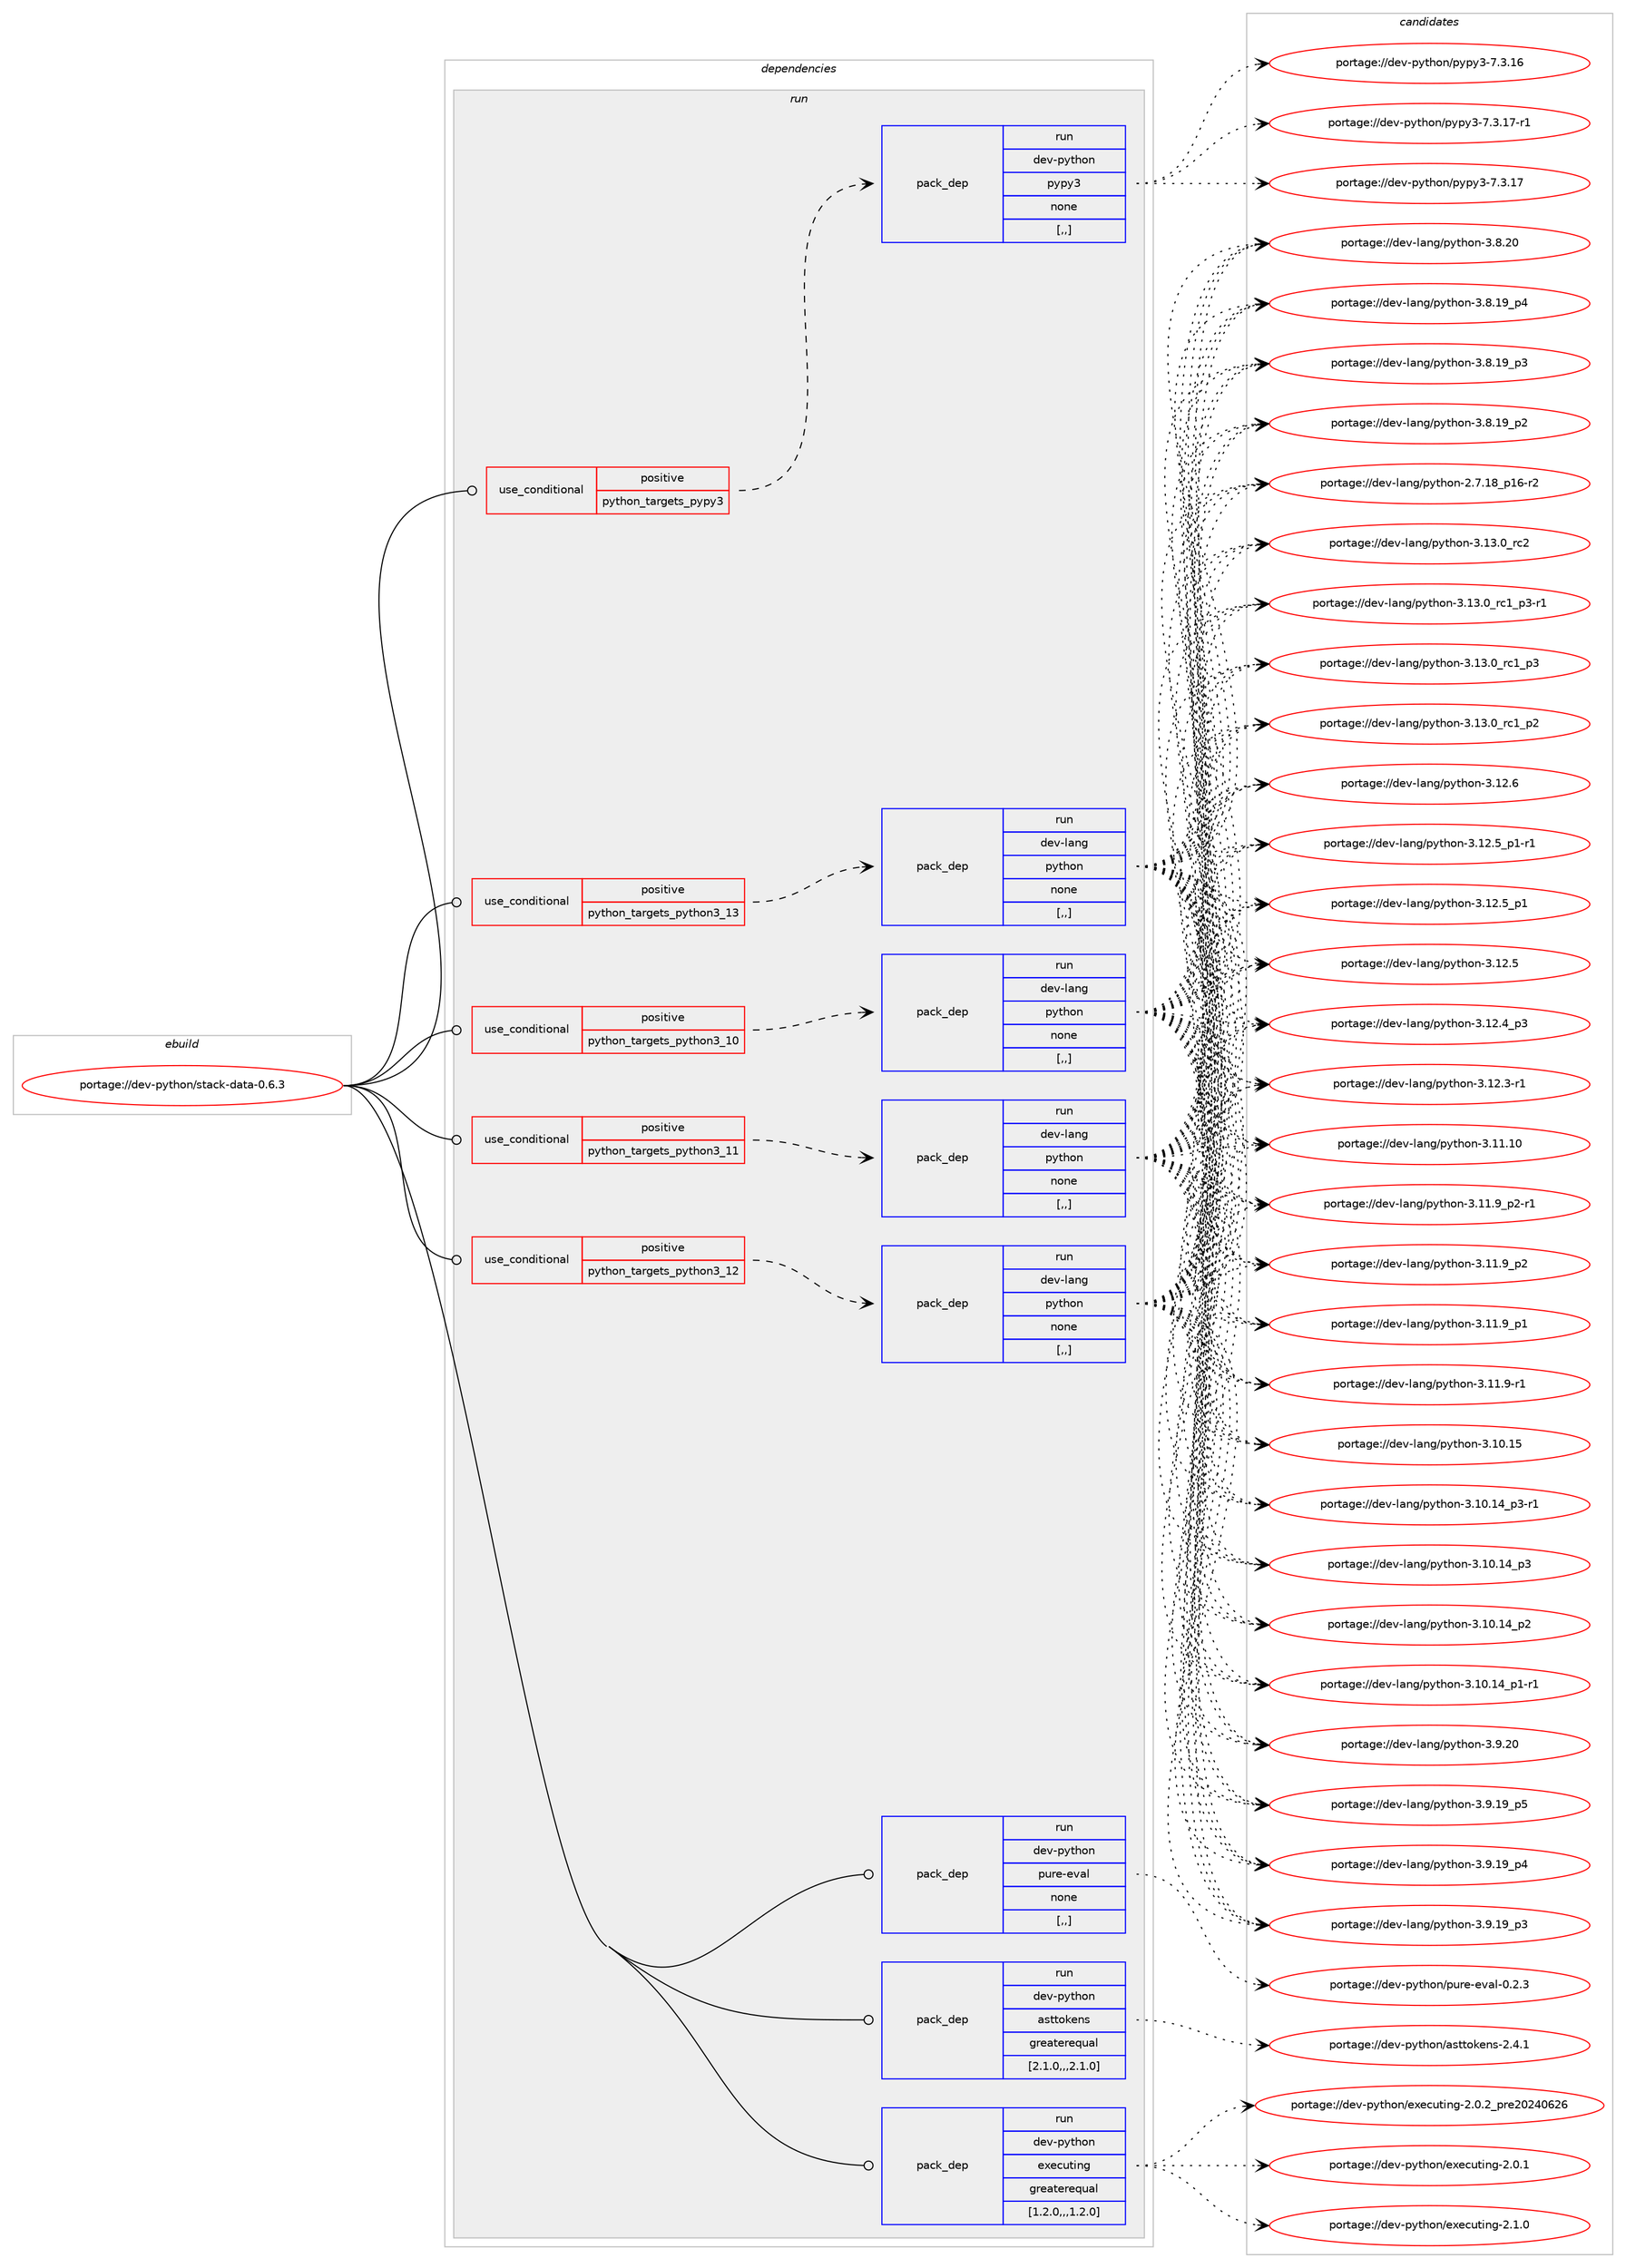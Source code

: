digraph prolog {

# *************
# Graph options
# *************

newrank=true;
concentrate=true;
compound=true;
graph [rankdir=LR,fontname=Helvetica,fontsize=10,ranksep=1.5];#, ranksep=2.5, nodesep=0.2];
edge  [arrowhead=vee];
node  [fontname=Helvetica,fontsize=10];

# **********
# The ebuild
# **********

subgraph cluster_leftcol {
color=gray;
label=<<i>ebuild</i>>;
id [label="portage://dev-python/stack-data-0.6.3", color=red, width=4, href="../dev-python/stack-data-0.6.3.svg"];
}

# ****************
# The dependencies
# ****************

subgraph cluster_midcol {
color=gray;
label=<<i>dependencies</i>>;
subgraph cluster_compile {
fillcolor="#eeeeee";
style=filled;
label=<<i>compile</i>>;
}
subgraph cluster_compileandrun {
fillcolor="#eeeeee";
style=filled;
label=<<i>compile and run</i>>;
}
subgraph cluster_run {
fillcolor="#eeeeee";
style=filled;
label=<<i>run</i>>;
subgraph cond170790 {
dependency660109 [label=<<TABLE BORDER="0" CELLBORDER="1" CELLSPACING="0" CELLPADDING="4"><TR><TD ROWSPAN="3" CELLPADDING="10">use_conditional</TD></TR><TR><TD>positive</TD></TR><TR><TD>python_targets_pypy3</TD></TR></TABLE>>, shape=none, color=red];
subgraph pack484457 {
dependency660110 [label=<<TABLE BORDER="0" CELLBORDER="1" CELLSPACING="0" CELLPADDING="4" WIDTH="220"><TR><TD ROWSPAN="6" CELLPADDING="30">pack_dep</TD></TR><TR><TD WIDTH="110">run</TD></TR><TR><TD>dev-python</TD></TR><TR><TD>pypy3</TD></TR><TR><TD>none</TD></TR><TR><TD>[,,]</TD></TR></TABLE>>, shape=none, color=blue];
}
dependency660109:e -> dependency660110:w [weight=20,style="dashed",arrowhead="vee"];
}
id:e -> dependency660109:w [weight=20,style="solid",arrowhead="odot"];
subgraph cond170791 {
dependency660111 [label=<<TABLE BORDER="0" CELLBORDER="1" CELLSPACING="0" CELLPADDING="4"><TR><TD ROWSPAN="3" CELLPADDING="10">use_conditional</TD></TR><TR><TD>positive</TD></TR><TR><TD>python_targets_python3_10</TD></TR></TABLE>>, shape=none, color=red];
subgraph pack484458 {
dependency660112 [label=<<TABLE BORDER="0" CELLBORDER="1" CELLSPACING="0" CELLPADDING="4" WIDTH="220"><TR><TD ROWSPAN="6" CELLPADDING="30">pack_dep</TD></TR><TR><TD WIDTH="110">run</TD></TR><TR><TD>dev-lang</TD></TR><TR><TD>python</TD></TR><TR><TD>none</TD></TR><TR><TD>[,,]</TD></TR></TABLE>>, shape=none, color=blue];
}
dependency660111:e -> dependency660112:w [weight=20,style="dashed",arrowhead="vee"];
}
id:e -> dependency660111:w [weight=20,style="solid",arrowhead="odot"];
subgraph cond170792 {
dependency660113 [label=<<TABLE BORDER="0" CELLBORDER="1" CELLSPACING="0" CELLPADDING="4"><TR><TD ROWSPAN="3" CELLPADDING="10">use_conditional</TD></TR><TR><TD>positive</TD></TR><TR><TD>python_targets_python3_11</TD></TR></TABLE>>, shape=none, color=red];
subgraph pack484459 {
dependency660114 [label=<<TABLE BORDER="0" CELLBORDER="1" CELLSPACING="0" CELLPADDING="4" WIDTH="220"><TR><TD ROWSPAN="6" CELLPADDING="30">pack_dep</TD></TR><TR><TD WIDTH="110">run</TD></TR><TR><TD>dev-lang</TD></TR><TR><TD>python</TD></TR><TR><TD>none</TD></TR><TR><TD>[,,]</TD></TR></TABLE>>, shape=none, color=blue];
}
dependency660113:e -> dependency660114:w [weight=20,style="dashed",arrowhead="vee"];
}
id:e -> dependency660113:w [weight=20,style="solid",arrowhead="odot"];
subgraph cond170793 {
dependency660115 [label=<<TABLE BORDER="0" CELLBORDER="1" CELLSPACING="0" CELLPADDING="4"><TR><TD ROWSPAN="3" CELLPADDING="10">use_conditional</TD></TR><TR><TD>positive</TD></TR><TR><TD>python_targets_python3_12</TD></TR></TABLE>>, shape=none, color=red];
subgraph pack484460 {
dependency660116 [label=<<TABLE BORDER="0" CELLBORDER="1" CELLSPACING="0" CELLPADDING="4" WIDTH="220"><TR><TD ROWSPAN="6" CELLPADDING="30">pack_dep</TD></TR><TR><TD WIDTH="110">run</TD></TR><TR><TD>dev-lang</TD></TR><TR><TD>python</TD></TR><TR><TD>none</TD></TR><TR><TD>[,,]</TD></TR></TABLE>>, shape=none, color=blue];
}
dependency660115:e -> dependency660116:w [weight=20,style="dashed",arrowhead="vee"];
}
id:e -> dependency660115:w [weight=20,style="solid",arrowhead="odot"];
subgraph cond170794 {
dependency660117 [label=<<TABLE BORDER="0" CELLBORDER="1" CELLSPACING="0" CELLPADDING="4"><TR><TD ROWSPAN="3" CELLPADDING="10">use_conditional</TD></TR><TR><TD>positive</TD></TR><TR><TD>python_targets_python3_13</TD></TR></TABLE>>, shape=none, color=red];
subgraph pack484461 {
dependency660118 [label=<<TABLE BORDER="0" CELLBORDER="1" CELLSPACING="0" CELLPADDING="4" WIDTH="220"><TR><TD ROWSPAN="6" CELLPADDING="30">pack_dep</TD></TR><TR><TD WIDTH="110">run</TD></TR><TR><TD>dev-lang</TD></TR><TR><TD>python</TD></TR><TR><TD>none</TD></TR><TR><TD>[,,]</TD></TR></TABLE>>, shape=none, color=blue];
}
dependency660117:e -> dependency660118:w [weight=20,style="dashed",arrowhead="vee"];
}
id:e -> dependency660117:w [weight=20,style="solid",arrowhead="odot"];
subgraph pack484462 {
dependency660119 [label=<<TABLE BORDER="0" CELLBORDER="1" CELLSPACING="0" CELLPADDING="4" WIDTH="220"><TR><TD ROWSPAN="6" CELLPADDING="30">pack_dep</TD></TR><TR><TD WIDTH="110">run</TD></TR><TR><TD>dev-python</TD></TR><TR><TD>asttokens</TD></TR><TR><TD>greaterequal</TD></TR><TR><TD>[2.1.0,,,2.1.0]</TD></TR></TABLE>>, shape=none, color=blue];
}
id:e -> dependency660119:w [weight=20,style="solid",arrowhead="odot"];
subgraph pack484463 {
dependency660120 [label=<<TABLE BORDER="0" CELLBORDER="1" CELLSPACING="0" CELLPADDING="4" WIDTH="220"><TR><TD ROWSPAN="6" CELLPADDING="30">pack_dep</TD></TR><TR><TD WIDTH="110">run</TD></TR><TR><TD>dev-python</TD></TR><TR><TD>executing</TD></TR><TR><TD>greaterequal</TD></TR><TR><TD>[1.2.0,,,1.2.0]</TD></TR></TABLE>>, shape=none, color=blue];
}
id:e -> dependency660120:w [weight=20,style="solid",arrowhead="odot"];
subgraph pack484464 {
dependency660121 [label=<<TABLE BORDER="0" CELLBORDER="1" CELLSPACING="0" CELLPADDING="4" WIDTH="220"><TR><TD ROWSPAN="6" CELLPADDING="30">pack_dep</TD></TR><TR><TD WIDTH="110">run</TD></TR><TR><TD>dev-python</TD></TR><TR><TD>pure-eval</TD></TR><TR><TD>none</TD></TR><TR><TD>[,,]</TD></TR></TABLE>>, shape=none, color=blue];
}
id:e -> dependency660121:w [weight=20,style="solid",arrowhead="odot"];
}
}

# **************
# The candidates
# **************

subgraph cluster_choices {
rank=same;
color=gray;
label=<<i>candidates</i>>;

subgraph choice484457 {
color=black;
nodesep=1;
choice100101118451121211161041111104711212111212151455546514649554511449 [label="portage://dev-python/pypy3-7.3.17-r1", color=red, width=4,href="../dev-python/pypy3-7.3.17-r1.svg"];
choice10010111845112121116104111110471121211121215145554651464955 [label="portage://dev-python/pypy3-7.3.17", color=red, width=4,href="../dev-python/pypy3-7.3.17.svg"];
choice10010111845112121116104111110471121211121215145554651464954 [label="portage://dev-python/pypy3-7.3.16", color=red, width=4,href="../dev-python/pypy3-7.3.16.svg"];
dependency660110:e -> choice100101118451121211161041111104711212111212151455546514649554511449:w [style=dotted,weight="100"];
dependency660110:e -> choice10010111845112121116104111110471121211121215145554651464955:w [style=dotted,weight="100"];
dependency660110:e -> choice10010111845112121116104111110471121211121215145554651464954:w [style=dotted,weight="100"];
}
subgraph choice484458 {
color=black;
nodesep=1;
choice10010111845108971101034711212111610411111045514649514648951149950 [label="portage://dev-lang/python-3.13.0_rc2", color=red, width=4,href="../dev-lang/python-3.13.0_rc2.svg"];
choice1001011184510897110103471121211161041111104551464951464895114994995112514511449 [label="portage://dev-lang/python-3.13.0_rc1_p3-r1", color=red, width=4,href="../dev-lang/python-3.13.0_rc1_p3-r1.svg"];
choice100101118451089711010347112121116104111110455146495146489511499499511251 [label="portage://dev-lang/python-3.13.0_rc1_p3", color=red, width=4,href="../dev-lang/python-3.13.0_rc1_p3.svg"];
choice100101118451089711010347112121116104111110455146495146489511499499511250 [label="portage://dev-lang/python-3.13.0_rc1_p2", color=red, width=4,href="../dev-lang/python-3.13.0_rc1_p2.svg"];
choice10010111845108971101034711212111610411111045514649504654 [label="portage://dev-lang/python-3.12.6", color=red, width=4,href="../dev-lang/python-3.12.6.svg"];
choice1001011184510897110103471121211161041111104551464950465395112494511449 [label="portage://dev-lang/python-3.12.5_p1-r1", color=red, width=4,href="../dev-lang/python-3.12.5_p1-r1.svg"];
choice100101118451089711010347112121116104111110455146495046539511249 [label="portage://dev-lang/python-3.12.5_p1", color=red, width=4,href="../dev-lang/python-3.12.5_p1.svg"];
choice10010111845108971101034711212111610411111045514649504653 [label="portage://dev-lang/python-3.12.5", color=red, width=4,href="../dev-lang/python-3.12.5.svg"];
choice100101118451089711010347112121116104111110455146495046529511251 [label="portage://dev-lang/python-3.12.4_p3", color=red, width=4,href="../dev-lang/python-3.12.4_p3.svg"];
choice100101118451089711010347112121116104111110455146495046514511449 [label="portage://dev-lang/python-3.12.3-r1", color=red, width=4,href="../dev-lang/python-3.12.3-r1.svg"];
choice1001011184510897110103471121211161041111104551464949464948 [label="portage://dev-lang/python-3.11.10", color=red, width=4,href="../dev-lang/python-3.11.10.svg"];
choice1001011184510897110103471121211161041111104551464949465795112504511449 [label="portage://dev-lang/python-3.11.9_p2-r1", color=red, width=4,href="../dev-lang/python-3.11.9_p2-r1.svg"];
choice100101118451089711010347112121116104111110455146494946579511250 [label="portage://dev-lang/python-3.11.9_p2", color=red, width=4,href="../dev-lang/python-3.11.9_p2.svg"];
choice100101118451089711010347112121116104111110455146494946579511249 [label="portage://dev-lang/python-3.11.9_p1", color=red, width=4,href="../dev-lang/python-3.11.9_p1.svg"];
choice100101118451089711010347112121116104111110455146494946574511449 [label="portage://dev-lang/python-3.11.9-r1", color=red, width=4,href="../dev-lang/python-3.11.9-r1.svg"];
choice1001011184510897110103471121211161041111104551464948464953 [label="portage://dev-lang/python-3.10.15", color=red, width=4,href="../dev-lang/python-3.10.15.svg"];
choice100101118451089711010347112121116104111110455146494846495295112514511449 [label="portage://dev-lang/python-3.10.14_p3-r1", color=red, width=4,href="../dev-lang/python-3.10.14_p3-r1.svg"];
choice10010111845108971101034711212111610411111045514649484649529511251 [label="portage://dev-lang/python-3.10.14_p3", color=red, width=4,href="../dev-lang/python-3.10.14_p3.svg"];
choice10010111845108971101034711212111610411111045514649484649529511250 [label="portage://dev-lang/python-3.10.14_p2", color=red, width=4,href="../dev-lang/python-3.10.14_p2.svg"];
choice100101118451089711010347112121116104111110455146494846495295112494511449 [label="portage://dev-lang/python-3.10.14_p1-r1", color=red, width=4,href="../dev-lang/python-3.10.14_p1-r1.svg"];
choice10010111845108971101034711212111610411111045514657465048 [label="portage://dev-lang/python-3.9.20", color=red, width=4,href="../dev-lang/python-3.9.20.svg"];
choice100101118451089711010347112121116104111110455146574649579511253 [label="portage://dev-lang/python-3.9.19_p5", color=red, width=4,href="../dev-lang/python-3.9.19_p5.svg"];
choice100101118451089711010347112121116104111110455146574649579511252 [label="portage://dev-lang/python-3.9.19_p4", color=red, width=4,href="../dev-lang/python-3.9.19_p4.svg"];
choice100101118451089711010347112121116104111110455146574649579511251 [label="portage://dev-lang/python-3.9.19_p3", color=red, width=4,href="../dev-lang/python-3.9.19_p3.svg"];
choice10010111845108971101034711212111610411111045514656465048 [label="portage://dev-lang/python-3.8.20", color=red, width=4,href="../dev-lang/python-3.8.20.svg"];
choice100101118451089711010347112121116104111110455146564649579511252 [label="portage://dev-lang/python-3.8.19_p4", color=red, width=4,href="../dev-lang/python-3.8.19_p4.svg"];
choice100101118451089711010347112121116104111110455146564649579511251 [label="portage://dev-lang/python-3.8.19_p3", color=red, width=4,href="../dev-lang/python-3.8.19_p3.svg"];
choice100101118451089711010347112121116104111110455146564649579511250 [label="portage://dev-lang/python-3.8.19_p2", color=red, width=4,href="../dev-lang/python-3.8.19_p2.svg"];
choice100101118451089711010347112121116104111110455046554649569511249544511450 [label="portage://dev-lang/python-2.7.18_p16-r2", color=red, width=4,href="../dev-lang/python-2.7.18_p16-r2.svg"];
dependency660112:e -> choice10010111845108971101034711212111610411111045514649514648951149950:w [style=dotted,weight="100"];
dependency660112:e -> choice1001011184510897110103471121211161041111104551464951464895114994995112514511449:w [style=dotted,weight="100"];
dependency660112:e -> choice100101118451089711010347112121116104111110455146495146489511499499511251:w [style=dotted,weight="100"];
dependency660112:e -> choice100101118451089711010347112121116104111110455146495146489511499499511250:w [style=dotted,weight="100"];
dependency660112:e -> choice10010111845108971101034711212111610411111045514649504654:w [style=dotted,weight="100"];
dependency660112:e -> choice1001011184510897110103471121211161041111104551464950465395112494511449:w [style=dotted,weight="100"];
dependency660112:e -> choice100101118451089711010347112121116104111110455146495046539511249:w [style=dotted,weight="100"];
dependency660112:e -> choice10010111845108971101034711212111610411111045514649504653:w [style=dotted,weight="100"];
dependency660112:e -> choice100101118451089711010347112121116104111110455146495046529511251:w [style=dotted,weight="100"];
dependency660112:e -> choice100101118451089711010347112121116104111110455146495046514511449:w [style=dotted,weight="100"];
dependency660112:e -> choice1001011184510897110103471121211161041111104551464949464948:w [style=dotted,weight="100"];
dependency660112:e -> choice1001011184510897110103471121211161041111104551464949465795112504511449:w [style=dotted,weight="100"];
dependency660112:e -> choice100101118451089711010347112121116104111110455146494946579511250:w [style=dotted,weight="100"];
dependency660112:e -> choice100101118451089711010347112121116104111110455146494946579511249:w [style=dotted,weight="100"];
dependency660112:e -> choice100101118451089711010347112121116104111110455146494946574511449:w [style=dotted,weight="100"];
dependency660112:e -> choice1001011184510897110103471121211161041111104551464948464953:w [style=dotted,weight="100"];
dependency660112:e -> choice100101118451089711010347112121116104111110455146494846495295112514511449:w [style=dotted,weight="100"];
dependency660112:e -> choice10010111845108971101034711212111610411111045514649484649529511251:w [style=dotted,weight="100"];
dependency660112:e -> choice10010111845108971101034711212111610411111045514649484649529511250:w [style=dotted,weight="100"];
dependency660112:e -> choice100101118451089711010347112121116104111110455146494846495295112494511449:w [style=dotted,weight="100"];
dependency660112:e -> choice10010111845108971101034711212111610411111045514657465048:w [style=dotted,weight="100"];
dependency660112:e -> choice100101118451089711010347112121116104111110455146574649579511253:w [style=dotted,weight="100"];
dependency660112:e -> choice100101118451089711010347112121116104111110455146574649579511252:w [style=dotted,weight="100"];
dependency660112:e -> choice100101118451089711010347112121116104111110455146574649579511251:w [style=dotted,weight="100"];
dependency660112:e -> choice10010111845108971101034711212111610411111045514656465048:w [style=dotted,weight="100"];
dependency660112:e -> choice100101118451089711010347112121116104111110455146564649579511252:w [style=dotted,weight="100"];
dependency660112:e -> choice100101118451089711010347112121116104111110455146564649579511251:w [style=dotted,weight="100"];
dependency660112:e -> choice100101118451089711010347112121116104111110455146564649579511250:w [style=dotted,weight="100"];
dependency660112:e -> choice100101118451089711010347112121116104111110455046554649569511249544511450:w [style=dotted,weight="100"];
}
subgraph choice484459 {
color=black;
nodesep=1;
choice10010111845108971101034711212111610411111045514649514648951149950 [label="portage://dev-lang/python-3.13.0_rc2", color=red, width=4,href="../dev-lang/python-3.13.0_rc2.svg"];
choice1001011184510897110103471121211161041111104551464951464895114994995112514511449 [label="portage://dev-lang/python-3.13.0_rc1_p3-r1", color=red, width=4,href="../dev-lang/python-3.13.0_rc1_p3-r1.svg"];
choice100101118451089711010347112121116104111110455146495146489511499499511251 [label="portage://dev-lang/python-3.13.0_rc1_p3", color=red, width=4,href="../dev-lang/python-3.13.0_rc1_p3.svg"];
choice100101118451089711010347112121116104111110455146495146489511499499511250 [label="portage://dev-lang/python-3.13.0_rc1_p2", color=red, width=4,href="../dev-lang/python-3.13.0_rc1_p2.svg"];
choice10010111845108971101034711212111610411111045514649504654 [label="portage://dev-lang/python-3.12.6", color=red, width=4,href="../dev-lang/python-3.12.6.svg"];
choice1001011184510897110103471121211161041111104551464950465395112494511449 [label="portage://dev-lang/python-3.12.5_p1-r1", color=red, width=4,href="../dev-lang/python-3.12.5_p1-r1.svg"];
choice100101118451089711010347112121116104111110455146495046539511249 [label="portage://dev-lang/python-3.12.5_p1", color=red, width=4,href="../dev-lang/python-3.12.5_p1.svg"];
choice10010111845108971101034711212111610411111045514649504653 [label="portage://dev-lang/python-3.12.5", color=red, width=4,href="../dev-lang/python-3.12.5.svg"];
choice100101118451089711010347112121116104111110455146495046529511251 [label="portage://dev-lang/python-3.12.4_p3", color=red, width=4,href="../dev-lang/python-3.12.4_p3.svg"];
choice100101118451089711010347112121116104111110455146495046514511449 [label="portage://dev-lang/python-3.12.3-r1", color=red, width=4,href="../dev-lang/python-3.12.3-r1.svg"];
choice1001011184510897110103471121211161041111104551464949464948 [label="portage://dev-lang/python-3.11.10", color=red, width=4,href="../dev-lang/python-3.11.10.svg"];
choice1001011184510897110103471121211161041111104551464949465795112504511449 [label="portage://dev-lang/python-3.11.9_p2-r1", color=red, width=4,href="../dev-lang/python-3.11.9_p2-r1.svg"];
choice100101118451089711010347112121116104111110455146494946579511250 [label="portage://dev-lang/python-3.11.9_p2", color=red, width=4,href="../dev-lang/python-3.11.9_p2.svg"];
choice100101118451089711010347112121116104111110455146494946579511249 [label="portage://dev-lang/python-3.11.9_p1", color=red, width=4,href="../dev-lang/python-3.11.9_p1.svg"];
choice100101118451089711010347112121116104111110455146494946574511449 [label="portage://dev-lang/python-3.11.9-r1", color=red, width=4,href="../dev-lang/python-3.11.9-r1.svg"];
choice1001011184510897110103471121211161041111104551464948464953 [label="portage://dev-lang/python-3.10.15", color=red, width=4,href="../dev-lang/python-3.10.15.svg"];
choice100101118451089711010347112121116104111110455146494846495295112514511449 [label="portage://dev-lang/python-3.10.14_p3-r1", color=red, width=4,href="../dev-lang/python-3.10.14_p3-r1.svg"];
choice10010111845108971101034711212111610411111045514649484649529511251 [label="portage://dev-lang/python-3.10.14_p3", color=red, width=4,href="../dev-lang/python-3.10.14_p3.svg"];
choice10010111845108971101034711212111610411111045514649484649529511250 [label="portage://dev-lang/python-3.10.14_p2", color=red, width=4,href="../dev-lang/python-3.10.14_p2.svg"];
choice100101118451089711010347112121116104111110455146494846495295112494511449 [label="portage://dev-lang/python-3.10.14_p1-r1", color=red, width=4,href="../dev-lang/python-3.10.14_p1-r1.svg"];
choice10010111845108971101034711212111610411111045514657465048 [label="portage://dev-lang/python-3.9.20", color=red, width=4,href="../dev-lang/python-3.9.20.svg"];
choice100101118451089711010347112121116104111110455146574649579511253 [label="portage://dev-lang/python-3.9.19_p5", color=red, width=4,href="../dev-lang/python-3.9.19_p5.svg"];
choice100101118451089711010347112121116104111110455146574649579511252 [label="portage://dev-lang/python-3.9.19_p4", color=red, width=4,href="../dev-lang/python-3.9.19_p4.svg"];
choice100101118451089711010347112121116104111110455146574649579511251 [label="portage://dev-lang/python-3.9.19_p3", color=red, width=4,href="../dev-lang/python-3.9.19_p3.svg"];
choice10010111845108971101034711212111610411111045514656465048 [label="portage://dev-lang/python-3.8.20", color=red, width=4,href="../dev-lang/python-3.8.20.svg"];
choice100101118451089711010347112121116104111110455146564649579511252 [label="portage://dev-lang/python-3.8.19_p4", color=red, width=4,href="../dev-lang/python-3.8.19_p4.svg"];
choice100101118451089711010347112121116104111110455146564649579511251 [label="portage://dev-lang/python-3.8.19_p3", color=red, width=4,href="../dev-lang/python-3.8.19_p3.svg"];
choice100101118451089711010347112121116104111110455146564649579511250 [label="portage://dev-lang/python-3.8.19_p2", color=red, width=4,href="../dev-lang/python-3.8.19_p2.svg"];
choice100101118451089711010347112121116104111110455046554649569511249544511450 [label="portage://dev-lang/python-2.7.18_p16-r2", color=red, width=4,href="../dev-lang/python-2.7.18_p16-r2.svg"];
dependency660114:e -> choice10010111845108971101034711212111610411111045514649514648951149950:w [style=dotted,weight="100"];
dependency660114:e -> choice1001011184510897110103471121211161041111104551464951464895114994995112514511449:w [style=dotted,weight="100"];
dependency660114:e -> choice100101118451089711010347112121116104111110455146495146489511499499511251:w [style=dotted,weight="100"];
dependency660114:e -> choice100101118451089711010347112121116104111110455146495146489511499499511250:w [style=dotted,weight="100"];
dependency660114:e -> choice10010111845108971101034711212111610411111045514649504654:w [style=dotted,weight="100"];
dependency660114:e -> choice1001011184510897110103471121211161041111104551464950465395112494511449:w [style=dotted,weight="100"];
dependency660114:e -> choice100101118451089711010347112121116104111110455146495046539511249:w [style=dotted,weight="100"];
dependency660114:e -> choice10010111845108971101034711212111610411111045514649504653:w [style=dotted,weight="100"];
dependency660114:e -> choice100101118451089711010347112121116104111110455146495046529511251:w [style=dotted,weight="100"];
dependency660114:e -> choice100101118451089711010347112121116104111110455146495046514511449:w [style=dotted,weight="100"];
dependency660114:e -> choice1001011184510897110103471121211161041111104551464949464948:w [style=dotted,weight="100"];
dependency660114:e -> choice1001011184510897110103471121211161041111104551464949465795112504511449:w [style=dotted,weight="100"];
dependency660114:e -> choice100101118451089711010347112121116104111110455146494946579511250:w [style=dotted,weight="100"];
dependency660114:e -> choice100101118451089711010347112121116104111110455146494946579511249:w [style=dotted,weight="100"];
dependency660114:e -> choice100101118451089711010347112121116104111110455146494946574511449:w [style=dotted,weight="100"];
dependency660114:e -> choice1001011184510897110103471121211161041111104551464948464953:w [style=dotted,weight="100"];
dependency660114:e -> choice100101118451089711010347112121116104111110455146494846495295112514511449:w [style=dotted,weight="100"];
dependency660114:e -> choice10010111845108971101034711212111610411111045514649484649529511251:w [style=dotted,weight="100"];
dependency660114:e -> choice10010111845108971101034711212111610411111045514649484649529511250:w [style=dotted,weight="100"];
dependency660114:e -> choice100101118451089711010347112121116104111110455146494846495295112494511449:w [style=dotted,weight="100"];
dependency660114:e -> choice10010111845108971101034711212111610411111045514657465048:w [style=dotted,weight="100"];
dependency660114:e -> choice100101118451089711010347112121116104111110455146574649579511253:w [style=dotted,weight="100"];
dependency660114:e -> choice100101118451089711010347112121116104111110455146574649579511252:w [style=dotted,weight="100"];
dependency660114:e -> choice100101118451089711010347112121116104111110455146574649579511251:w [style=dotted,weight="100"];
dependency660114:e -> choice10010111845108971101034711212111610411111045514656465048:w [style=dotted,weight="100"];
dependency660114:e -> choice100101118451089711010347112121116104111110455146564649579511252:w [style=dotted,weight="100"];
dependency660114:e -> choice100101118451089711010347112121116104111110455146564649579511251:w [style=dotted,weight="100"];
dependency660114:e -> choice100101118451089711010347112121116104111110455146564649579511250:w [style=dotted,weight="100"];
dependency660114:e -> choice100101118451089711010347112121116104111110455046554649569511249544511450:w [style=dotted,weight="100"];
}
subgraph choice484460 {
color=black;
nodesep=1;
choice10010111845108971101034711212111610411111045514649514648951149950 [label="portage://dev-lang/python-3.13.0_rc2", color=red, width=4,href="../dev-lang/python-3.13.0_rc2.svg"];
choice1001011184510897110103471121211161041111104551464951464895114994995112514511449 [label="portage://dev-lang/python-3.13.0_rc1_p3-r1", color=red, width=4,href="../dev-lang/python-3.13.0_rc1_p3-r1.svg"];
choice100101118451089711010347112121116104111110455146495146489511499499511251 [label="portage://dev-lang/python-3.13.0_rc1_p3", color=red, width=4,href="../dev-lang/python-3.13.0_rc1_p3.svg"];
choice100101118451089711010347112121116104111110455146495146489511499499511250 [label="portage://dev-lang/python-3.13.0_rc1_p2", color=red, width=4,href="../dev-lang/python-3.13.0_rc1_p2.svg"];
choice10010111845108971101034711212111610411111045514649504654 [label="portage://dev-lang/python-3.12.6", color=red, width=4,href="../dev-lang/python-3.12.6.svg"];
choice1001011184510897110103471121211161041111104551464950465395112494511449 [label="portage://dev-lang/python-3.12.5_p1-r1", color=red, width=4,href="../dev-lang/python-3.12.5_p1-r1.svg"];
choice100101118451089711010347112121116104111110455146495046539511249 [label="portage://dev-lang/python-3.12.5_p1", color=red, width=4,href="../dev-lang/python-3.12.5_p1.svg"];
choice10010111845108971101034711212111610411111045514649504653 [label="portage://dev-lang/python-3.12.5", color=red, width=4,href="../dev-lang/python-3.12.5.svg"];
choice100101118451089711010347112121116104111110455146495046529511251 [label="portage://dev-lang/python-3.12.4_p3", color=red, width=4,href="../dev-lang/python-3.12.4_p3.svg"];
choice100101118451089711010347112121116104111110455146495046514511449 [label="portage://dev-lang/python-3.12.3-r1", color=red, width=4,href="../dev-lang/python-3.12.3-r1.svg"];
choice1001011184510897110103471121211161041111104551464949464948 [label="portage://dev-lang/python-3.11.10", color=red, width=4,href="../dev-lang/python-3.11.10.svg"];
choice1001011184510897110103471121211161041111104551464949465795112504511449 [label="portage://dev-lang/python-3.11.9_p2-r1", color=red, width=4,href="../dev-lang/python-3.11.9_p2-r1.svg"];
choice100101118451089711010347112121116104111110455146494946579511250 [label="portage://dev-lang/python-3.11.9_p2", color=red, width=4,href="../dev-lang/python-3.11.9_p2.svg"];
choice100101118451089711010347112121116104111110455146494946579511249 [label="portage://dev-lang/python-3.11.9_p1", color=red, width=4,href="../dev-lang/python-3.11.9_p1.svg"];
choice100101118451089711010347112121116104111110455146494946574511449 [label="portage://dev-lang/python-3.11.9-r1", color=red, width=4,href="../dev-lang/python-3.11.9-r1.svg"];
choice1001011184510897110103471121211161041111104551464948464953 [label="portage://dev-lang/python-3.10.15", color=red, width=4,href="../dev-lang/python-3.10.15.svg"];
choice100101118451089711010347112121116104111110455146494846495295112514511449 [label="portage://dev-lang/python-3.10.14_p3-r1", color=red, width=4,href="../dev-lang/python-3.10.14_p3-r1.svg"];
choice10010111845108971101034711212111610411111045514649484649529511251 [label="portage://dev-lang/python-3.10.14_p3", color=red, width=4,href="../dev-lang/python-3.10.14_p3.svg"];
choice10010111845108971101034711212111610411111045514649484649529511250 [label="portage://dev-lang/python-3.10.14_p2", color=red, width=4,href="../dev-lang/python-3.10.14_p2.svg"];
choice100101118451089711010347112121116104111110455146494846495295112494511449 [label="portage://dev-lang/python-3.10.14_p1-r1", color=red, width=4,href="../dev-lang/python-3.10.14_p1-r1.svg"];
choice10010111845108971101034711212111610411111045514657465048 [label="portage://dev-lang/python-3.9.20", color=red, width=4,href="../dev-lang/python-3.9.20.svg"];
choice100101118451089711010347112121116104111110455146574649579511253 [label="portage://dev-lang/python-3.9.19_p5", color=red, width=4,href="../dev-lang/python-3.9.19_p5.svg"];
choice100101118451089711010347112121116104111110455146574649579511252 [label="portage://dev-lang/python-3.9.19_p4", color=red, width=4,href="../dev-lang/python-3.9.19_p4.svg"];
choice100101118451089711010347112121116104111110455146574649579511251 [label="portage://dev-lang/python-3.9.19_p3", color=red, width=4,href="../dev-lang/python-3.9.19_p3.svg"];
choice10010111845108971101034711212111610411111045514656465048 [label="portage://dev-lang/python-3.8.20", color=red, width=4,href="../dev-lang/python-3.8.20.svg"];
choice100101118451089711010347112121116104111110455146564649579511252 [label="portage://dev-lang/python-3.8.19_p4", color=red, width=4,href="../dev-lang/python-3.8.19_p4.svg"];
choice100101118451089711010347112121116104111110455146564649579511251 [label="portage://dev-lang/python-3.8.19_p3", color=red, width=4,href="../dev-lang/python-3.8.19_p3.svg"];
choice100101118451089711010347112121116104111110455146564649579511250 [label="portage://dev-lang/python-3.8.19_p2", color=red, width=4,href="../dev-lang/python-3.8.19_p2.svg"];
choice100101118451089711010347112121116104111110455046554649569511249544511450 [label="portage://dev-lang/python-2.7.18_p16-r2", color=red, width=4,href="../dev-lang/python-2.7.18_p16-r2.svg"];
dependency660116:e -> choice10010111845108971101034711212111610411111045514649514648951149950:w [style=dotted,weight="100"];
dependency660116:e -> choice1001011184510897110103471121211161041111104551464951464895114994995112514511449:w [style=dotted,weight="100"];
dependency660116:e -> choice100101118451089711010347112121116104111110455146495146489511499499511251:w [style=dotted,weight="100"];
dependency660116:e -> choice100101118451089711010347112121116104111110455146495146489511499499511250:w [style=dotted,weight="100"];
dependency660116:e -> choice10010111845108971101034711212111610411111045514649504654:w [style=dotted,weight="100"];
dependency660116:e -> choice1001011184510897110103471121211161041111104551464950465395112494511449:w [style=dotted,weight="100"];
dependency660116:e -> choice100101118451089711010347112121116104111110455146495046539511249:w [style=dotted,weight="100"];
dependency660116:e -> choice10010111845108971101034711212111610411111045514649504653:w [style=dotted,weight="100"];
dependency660116:e -> choice100101118451089711010347112121116104111110455146495046529511251:w [style=dotted,weight="100"];
dependency660116:e -> choice100101118451089711010347112121116104111110455146495046514511449:w [style=dotted,weight="100"];
dependency660116:e -> choice1001011184510897110103471121211161041111104551464949464948:w [style=dotted,weight="100"];
dependency660116:e -> choice1001011184510897110103471121211161041111104551464949465795112504511449:w [style=dotted,weight="100"];
dependency660116:e -> choice100101118451089711010347112121116104111110455146494946579511250:w [style=dotted,weight="100"];
dependency660116:e -> choice100101118451089711010347112121116104111110455146494946579511249:w [style=dotted,weight="100"];
dependency660116:e -> choice100101118451089711010347112121116104111110455146494946574511449:w [style=dotted,weight="100"];
dependency660116:e -> choice1001011184510897110103471121211161041111104551464948464953:w [style=dotted,weight="100"];
dependency660116:e -> choice100101118451089711010347112121116104111110455146494846495295112514511449:w [style=dotted,weight="100"];
dependency660116:e -> choice10010111845108971101034711212111610411111045514649484649529511251:w [style=dotted,weight="100"];
dependency660116:e -> choice10010111845108971101034711212111610411111045514649484649529511250:w [style=dotted,weight="100"];
dependency660116:e -> choice100101118451089711010347112121116104111110455146494846495295112494511449:w [style=dotted,weight="100"];
dependency660116:e -> choice10010111845108971101034711212111610411111045514657465048:w [style=dotted,weight="100"];
dependency660116:e -> choice100101118451089711010347112121116104111110455146574649579511253:w [style=dotted,weight="100"];
dependency660116:e -> choice100101118451089711010347112121116104111110455146574649579511252:w [style=dotted,weight="100"];
dependency660116:e -> choice100101118451089711010347112121116104111110455146574649579511251:w [style=dotted,weight="100"];
dependency660116:e -> choice10010111845108971101034711212111610411111045514656465048:w [style=dotted,weight="100"];
dependency660116:e -> choice100101118451089711010347112121116104111110455146564649579511252:w [style=dotted,weight="100"];
dependency660116:e -> choice100101118451089711010347112121116104111110455146564649579511251:w [style=dotted,weight="100"];
dependency660116:e -> choice100101118451089711010347112121116104111110455146564649579511250:w [style=dotted,weight="100"];
dependency660116:e -> choice100101118451089711010347112121116104111110455046554649569511249544511450:w [style=dotted,weight="100"];
}
subgraph choice484461 {
color=black;
nodesep=1;
choice10010111845108971101034711212111610411111045514649514648951149950 [label="portage://dev-lang/python-3.13.0_rc2", color=red, width=4,href="../dev-lang/python-3.13.0_rc2.svg"];
choice1001011184510897110103471121211161041111104551464951464895114994995112514511449 [label="portage://dev-lang/python-3.13.0_rc1_p3-r1", color=red, width=4,href="../dev-lang/python-3.13.0_rc1_p3-r1.svg"];
choice100101118451089711010347112121116104111110455146495146489511499499511251 [label="portage://dev-lang/python-3.13.0_rc1_p3", color=red, width=4,href="../dev-lang/python-3.13.0_rc1_p3.svg"];
choice100101118451089711010347112121116104111110455146495146489511499499511250 [label="portage://dev-lang/python-3.13.0_rc1_p2", color=red, width=4,href="../dev-lang/python-3.13.0_rc1_p2.svg"];
choice10010111845108971101034711212111610411111045514649504654 [label="portage://dev-lang/python-3.12.6", color=red, width=4,href="../dev-lang/python-3.12.6.svg"];
choice1001011184510897110103471121211161041111104551464950465395112494511449 [label="portage://dev-lang/python-3.12.5_p1-r1", color=red, width=4,href="../dev-lang/python-3.12.5_p1-r1.svg"];
choice100101118451089711010347112121116104111110455146495046539511249 [label="portage://dev-lang/python-3.12.5_p1", color=red, width=4,href="../dev-lang/python-3.12.5_p1.svg"];
choice10010111845108971101034711212111610411111045514649504653 [label="portage://dev-lang/python-3.12.5", color=red, width=4,href="../dev-lang/python-3.12.5.svg"];
choice100101118451089711010347112121116104111110455146495046529511251 [label="portage://dev-lang/python-3.12.4_p3", color=red, width=4,href="../dev-lang/python-3.12.4_p3.svg"];
choice100101118451089711010347112121116104111110455146495046514511449 [label="portage://dev-lang/python-3.12.3-r1", color=red, width=4,href="../dev-lang/python-3.12.3-r1.svg"];
choice1001011184510897110103471121211161041111104551464949464948 [label="portage://dev-lang/python-3.11.10", color=red, width=4,href="../dev-lang/python-3.11.10.svg"];
choice1001011184510897110103471121211161041111104551464949465795112504511449 [label="portage://dev-lang/python-3.11.9_p2-r1", color=red, width=4,href="../dev-lang/python-3.11.9_p2-r1.svg"];
choice100101118451089711010347112121116104111110455146494946579511250 [label="portage://dev-lang/python-3.11.9_p2", color=red, width=4,href="../dev-lang/python-3.11.9_p2.svg"];
choice100101118451089711010347112121116104111110455146494946579511249 [label="portage://dev-lang/python-3.11.9_p1", color=red, width=4,href="../dev-lang/python-3.11.9_p1.svg"];
choice100101118451089711010347112121116104111110455146494946574511449 [label="portage://dev-lang/python-3.11.9-r1", color=red, width=4,href="../dev-lang/python-3.11.9-r1.svg"];
choice1001011184510897110103471121211161041111104551464948464953 [label="portage://dev-lang/python-3.10.15", color=red, width=4,href="../dev-lang/python-3.10.15.svg"];
choice100101118451089711010347112121116104111110455146494846495295112514511449 [label="portage://dev-lang/python-3.10.14_p3-r1", color=red, width=4,href="../dev-lang/python-3.10.14_p3-r1.svg"];
choice10010111845108971101034711212111610411111045514649484649529511251 [label="portage://dev-lang/python-3.10.14_p3", color=red, width=4,href="../dev-lang/python-3.10.14_p3.svg"];
choice10010111845108971101034711212111610411111045514649484649529511250 [label="portage://dev-lang/python-3.10.14_p2", color=red, width=4,href="../dev-lang/python-3.10.14_p2.svg"];
choice100101118451089711010347112121116104111110455146494846495295112494511449 [label="portage://dev-lang/python-3.10.14_p1-r1", color=red, width=4,href="../dev-lang/python-3.10.14_p1-r1.svg"];
choice10010111845108971101034711212111610411111045514657465048 [label="portage://dev-lang/python-3.9.20", color=red, width=4,href="../dev-lang/python-3.9.20.svg"];
choice100101118451089711010347112121116104111110455146574649579511253 [label="portage://dev-lang/python-3.9.19_p5", color=red, width=4,href="../dev-lang/python-3.9.19_p5.svg"];
choice100101118451089711010347112121116104111110455146574649579511252 [label="portage://dev-lang/python-3.9.19_p4", color=red, width=4,href="../dev-lang/python-3.9.19_p4.svg"];
choice100101118451089711010347112121116104111110455146574649579511251 [label="portage://dev-lang/python-3.9.19_p3", color=red, width=4,href="../dev-lang/python-3.9.19_p3.svg"];
choice10010111845108971101034711212111610411111045514656465048 [label="portage://dev-lang/python-3.8.20", color=red, width=4,href="../dev-lang/python-3.8.20.svg"];
choice100101118451089711010347112121116104111110455146564649579511252 [label="portage://dev-lang/python-3.8.19_p4", color=red, width=4,href="../dev-lang/python-3.8.19_p4.svg"];
choice100101118451089711010347112121116104111110455146564649579511251 [label="portage://dev-lang/python-3.8.19_p3", color=red, width=4,href="../dev-lang/python-3.8.19_p3.svg"];
choice100101118451089711010347112121116104111110455146564649579511250 [label="portage://dev-lang/python-3.8.19_p2", color=red, width=4,href="../dev-lang/python-3.8.19_p2.svg"];
choice100101118451089711010347112121116104111110455046554649569511249544511450 [label="portage://dev-lang/python-2.7.18_p16-r2", color=red, width=4,href="../dev-lang/python-2.7.18_p16-r2.svg"];
dependency660118:e -> choice10010111845108971101034711212111610411111045514649514648951149950:w [style=dotted,weight="100"];
dependency660118:e -> choice1001011184510897110103471121211161041111104551464951464895114994995112514511449:w [style=dotted,weight="100"];
dependency660118:e -> choice100101118451089711010347112121116104111110455146495146489511499499511251:w [style=dotted,weight="100"];
dependency660118:e -> choice100101118451089711010347112121116104111110455146495146489511499499511250:w [style=dotted,weight="100"];
dependency660118:e -> choice10010111845108971101034711212111610411111045514649504654:w [style=dotted,weight="100"];
dependency660118:e -> choice1001011184510897110103471121211161041111104551464950465395112494511449:w [style=dotted,weight="100"];
dependency660118:e -> choice100101118451089711010347112121116104111110455146495046539511249:w [style=dotted,weight="100"];
dependency660118:e -> choice10010111845108971101034711212111610411111045514649504653:w [style=dotted,weight="100"];
dependency660118:e -> choice100101118451089711010347112121116104111110455146495046529511251:w [style=dotted,weight="100"];
dependency660118:e -> choice100101118451089711010347112121116104111110455146495046514511449:w [style=dotted,weight="100"];
dependency660118:e -> choice1001011184510897110103471121211161041111104551464949464948:w [style=dotted,weight="100"];
dependency660118:e -> choice1001011184510897110103471121211161041111104551464949465795112504511449:w [style=dotted,weight="100"];
dependency660118:e -> choice100101118451089711010347112121116104111110455146494946579511250:w [style=dotted,weight="100"];
dependency660118:e -> choice100101118451089711010347112121116104111110455146494946579511249:w [style=dotted,weight="100"];
dependency660118:e -> choice100101118451089711010347112121116104111110455146494946574511449:w [style=dotted,weight="100"];
dependency660118:e -> choice1001011184510897110103471121211161041111104551464948464953:w [style=dotted,weight="100"];
dependency660118:e -> choice100101118451089711010347112121116104111110455146494846495295112514511449:w [style=dotted,weight="100"];
dependency660118:e -> choice10010111845108971101034711212111610411111045514649484649529511251:w [style=dotted,weight="100"];
dependency660118:e -> choice10010111845108971101034711212111610411111045514649484649529511250:w [style=dotted,weight="100"];
dependency660118:e -> choice100101118451089711010347112121116104111110455146494846495295112494511449:w [style=dotted,weight="100"];
dependency660118:e -> choice10010111845108971101034711212111610411111045514657465048:w [style=dotted,weight="100"];
dependency660118:e -> choice100101118451089711010347112121116104111110455146574649579511253:w [style=dotted,weight="100"];
dependency660118:e -> choice100101118451089711010347112121116104111110455146574649579511252:w [style=dotted,weight="100"];
dependency660118:e -> choice100101118451089711010347112121116104111110455146574649579511251:w [style=dotted,weight="100"];
dependency660118:e -> choice10010111845108971101034711212111610411111045514656465048:w [style=dotted,weight="100"];
dependency660118:e -> choice100101118451089711010347112121116104111110455146564649579511252:w [style=dotted,weight="100"];
dependency660118:e -> choice100101118451089711010347112121116104111110455146564649579511251:w [style=dotted,weight="100"];
dependency660118:e -> choice100101118451089711010347112121116104111110455146564649579511250:w [style=dotted,weight="100"];
dependency660118:e -> choice100101118451089711010347112121116104111110455046554649569511249544511450:w [style=dotted,weight="100"];
}
subgraph choice484462 {
color=black;
nodesep=1;
choice100101118451121211161041111104797115116116111107101110115455046524649 [label="portage://dev-python/asttokens-2.4.1", color=red, width=4,href="../dev-python/asttokens-2.4.1.svg"];
dependency660119:e -> choice100101118451121211161041111104797115116116111107101110115455046524649:w [style=dotted,weight="100"];
}
subgraph choice484463 {
color=black;
nodesep=1;
choice100101118451121211161041111104710112010199117116105110103455046494648 [label="portage://dev-python/executing-2.1.0", color=red, width=4,href="../dev-python/executing-2.1.0.svg"];
choice100101118451121211161041111104710112010199117116105110103455046484650951121141015048505248545054 [label="portage://dev-python/executing-2.0.2_pre20240626", color=red, width=4,href="../dev-python/executing-2.0.2_pre20240626.svg"];
choice100101118451121211161041111104710112010199117116105110103455046484649 [label="portage://dev-python/executing-2.0.1", color=red, width=4,href="../dev-python/executing-2.0.1.svg"];
dependency660120:e -> choice100101118451121211161041111104710112010199117116105110103455046494648:w [style=dotted,weight="100"];
dependency660120:e -> choice100101118451121211161041111104710112010199117116105110103455046484650951121141015048505248545054:w [style=dotted,weight="100"];
dependency660120:e -> choice100101118451121211161041111104710112010199117116105110103455046484649:w [style=dotted,weight="100"];
}
subgraph choice484464 {
color=black;
nodesep=1;
choice10010111845112121116104111110471121171141014510111897108454846504651 [label="portage://dev-python/pure-eval-0.2.3", color=red, width=4,href="../dev-python/pure-eval-0.2.3.svg"];
dependency660121:e -> choice10010111845112121116104111110471121171141014510111897108454846504651:w [style=dotted,weight="100"];
}
}

}
